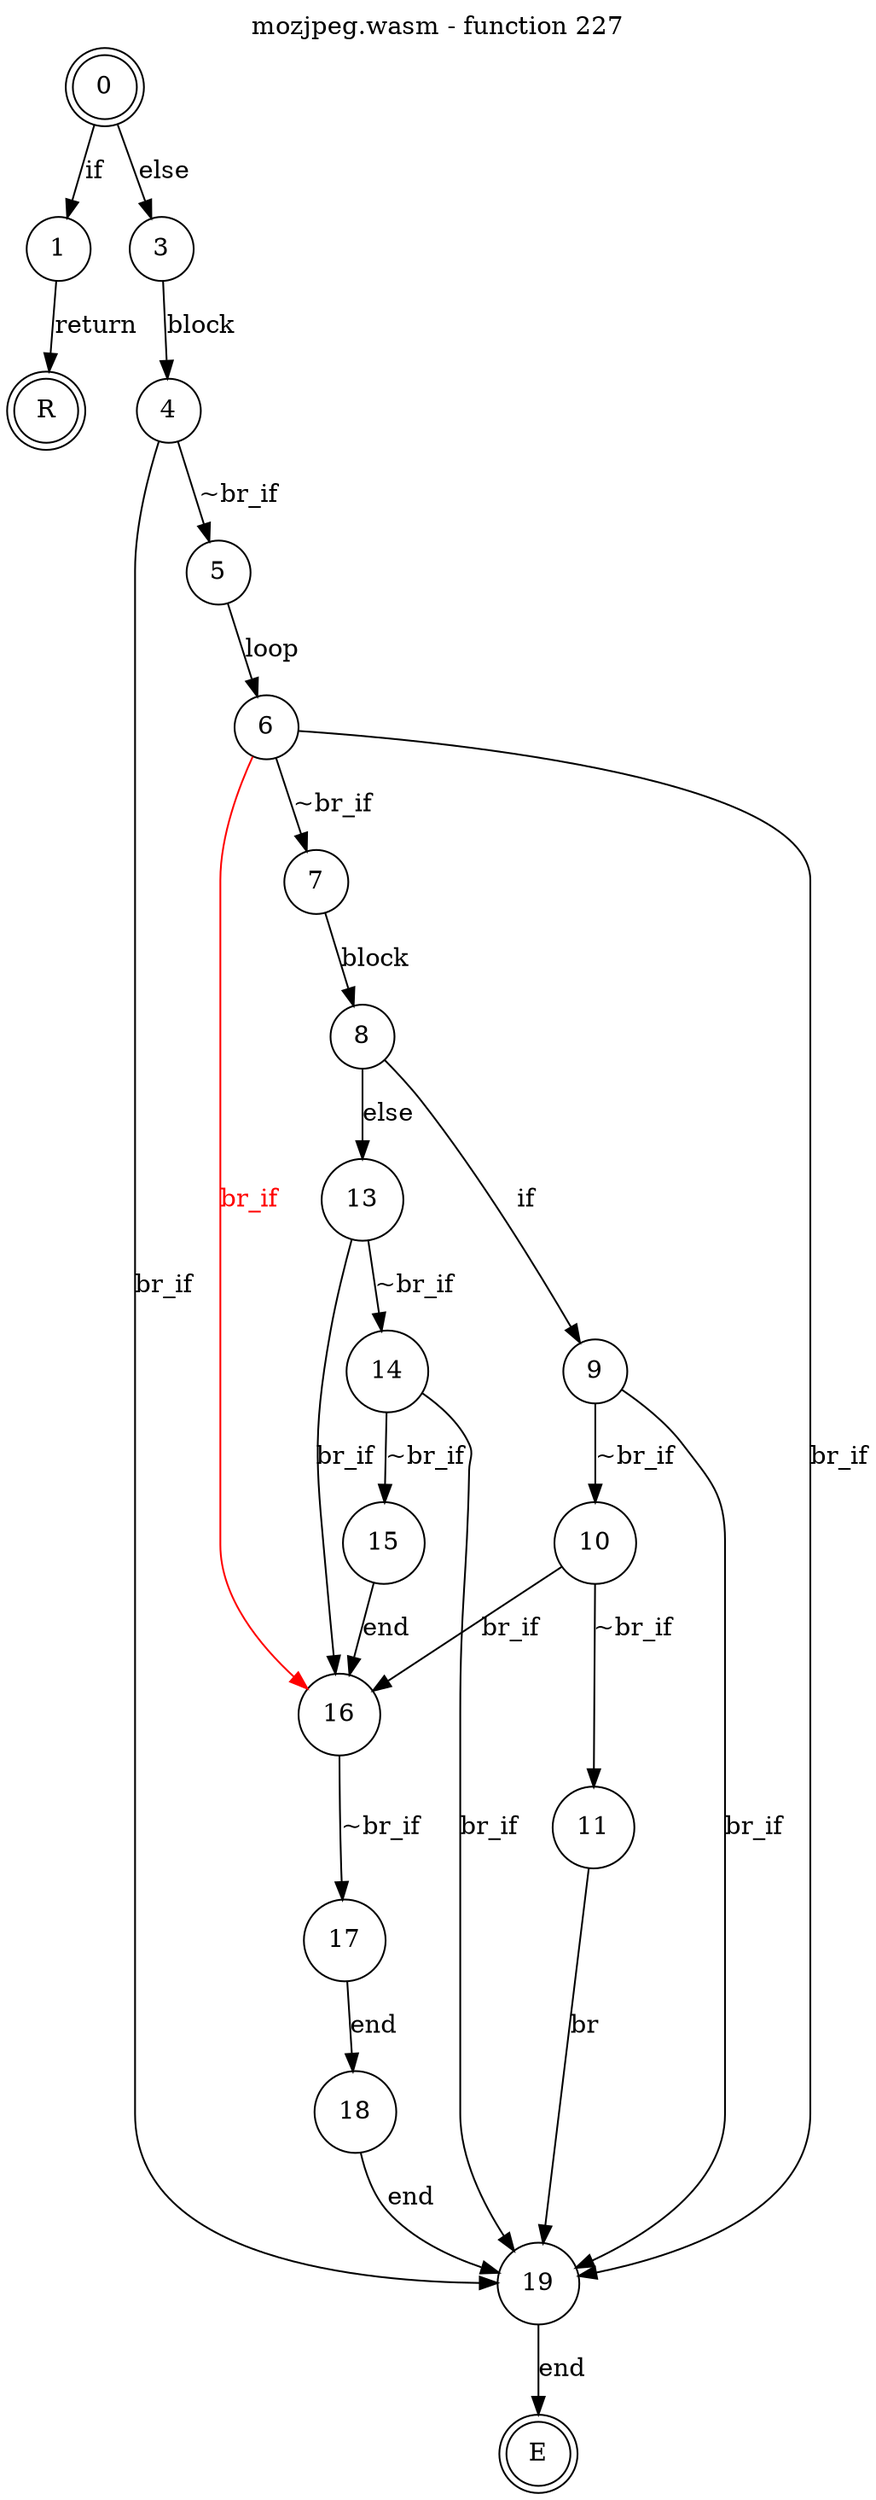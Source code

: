 digraph finite_state_machine {
    label = "mozjpeg.wasm - function 227"
    labelloc =  t
    labelfontsize = 16
    labelfontcolor = black
    labelfontname = "Helvetica"
    node [shape = doublecircle]; 0 E R ;
    node [shape = circle];
    0 -> 1[label="if"];
    0 -> 3[label="else"];
    1 -> R[label="return"];
    3 -> 4[label="block"];
    4 -> 5[label="~br_if"];
    4 -> 19[label="br_if"];
    5 -> 6[label="loop"];
    6 -> 7[label="~br_if"];
    6 -> 19[label="br_if"];
    7 -> 8[label="block"];
    8 -> 9[label="if"];
    8 -> 13[label="else"];
    9 -> 10[label="~br_if"];
    9 -> 19[label="br_if"];
    10 -> 11[label="~br_if"];
    10 -> 16[label="br_if"];
    11 -> 19[label="br"];
    13 -> 14[label="~br_if"];
    13 -> 16[label="br_if"];
    14 -> 15[label="~br_if"];
    14 -> 19[label="br_if"];
    15 -> 16[label="end"];
    16 -> 17[label="~br_if"];
    16 -> 6[color="red" dir=back fontcolor="red" label="br_if"];
    17 -> 18[label="end"];
    18 -> 19[label="end"];
    19 -> E[label="end"];
}
